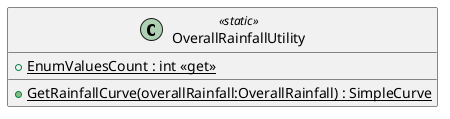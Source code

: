 @startuml
class OverallRainfallUtility <<static>> {
    + {static} EnumValuesCount : int <<get>>
    + {static} GetRainfallCurve(overallRainfall:OverallRainfall) : SimpleCurve
}
@enduml
